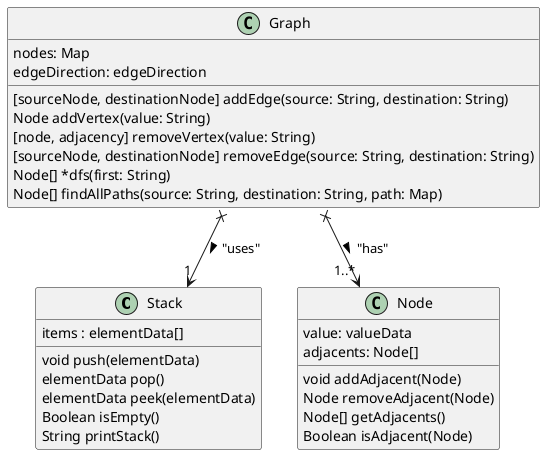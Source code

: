 @startuml
class Stack {
items : elementData[]
void push(elementData)
elementData pop()
elementData peek(elementData)
Boolean isEmpty()
String printStack()
}

class Node {
value: valueData
adjacents: Node[]
void addAdjacent(Node)
Node removeAdjacent(Node)
Node[] getAdjacents()
Boolean isAdjacent(Node)
}

class Graph{
nodes: Map
edgeDirection: edgeDirection
[sourceNode, destinationNode] addEdge(source: String, destination: String)
Node addVertex(value: String)
[node, adjacency] removeVertex(value: String)
[sourceNode, destinationNode] removeEdge(source: String, destination: String)
Node[] *dfs(first: String)
Node[] findAllPaths(source: String, destination: String, path: Map)
}

Graph x--> "1..*" Node : "has" >
Graph x--> "1" Stack : "uses" >
@enduml